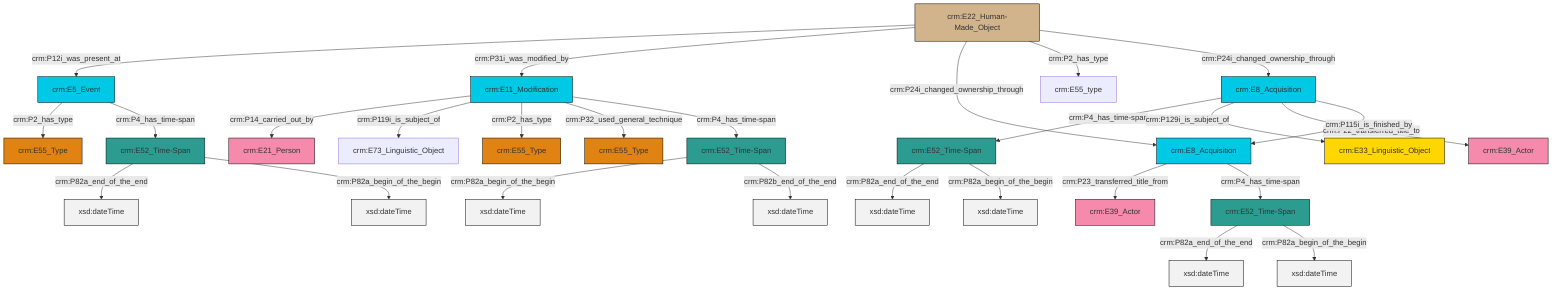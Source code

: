graph TD
classDef Literal fill:#f2f2f2,stroke:#000000;
classDef CRM_Entity fill:#FFFFFF,stroke:#000000;
classDef Temporal_Entity fill:#00C9E6, stroke:#000000;
classDef Type fill:#E18312, stroke:#000000;
classDef Time-Span fill:#2C9C91, stroke:#000000;
classDef Appellation fill:#FFEB7F, stroke:#000000;
classDef Place fill:#008836, stroke:#000000;
classDef Persistent_Item fill:#B266B2, stroke:#000000;
classDef Conceptual_Object fill:#FFD700, stroke:#000000;
classDef Physical_Thing fill:#D2B48C, stroke:#000000;
classDef Actor fill:#f58aad, stroke:#000000;
classDef PC_Classes fill:#4ce600, stroke:#000000;
classDef Multi fill:#cccccc,stroke:#000000;

6["crm:E8_Acquisition"]:::Temporal_Entity -->|crm:P4_has_time-span| 7["crm:E52_Time-Span"]:::Time-Span
8["crm:E22_Human-Made_Object"]:::Physical_Thing -->|crm:P12i_was_present_at| 9["crm:E5_Event"]:::Temporal_Entity
10["crm:E52_Time-Span"]:::Time-Span -->|crm:P82a_end_of_the_end| 11[xsd:dateTime]:::Literal
6["crm:E8_Acquisition"]:::Temporal_Entity -->|crm:P129i_is_subject_of| 14["crm:E33_Linguistic_Object"]:::Conceptual_Object
15["crm:E11_Modification"]:::Temporal_Entity -->|crm:P14_carried_out_by| 4["crm:E21_Person"]:::Actor
16["crm:E52_Time-Span"]:::Time-Span -->|crm:P82a_begin_of_the_begin| 17[xsd:dateTime]:::Literal
7["crm:E52_Time-Span"]:::Time-Span -->|crm:P82a_end_of_the_end| 18[xsd:dateTime]:::Literal
7["crm:E52_Time-Span"]:::Time-Span -->|crm:P82a_begin_of_the_begin| 19[xsd:dateTime]:::Literal
15["crm:E11_Modification"]:::Temporal_Entity -->|crm:P119i_is_subject_of| 23["crm:E73_Linguistic_Object"]:::Default
15["crm:E11_Modification"]:::Temporal_Entity -->|crm:P2_has_type| 2["crm:E55_Type"]:::Type
8["crm:E22_Human-Made_Object"]:::Physical_Thing -->|crm:P31i_was_modified_by| 15["crm:E11_Modification"]:::Temporal_Entity
6["crm:E8_Acquisition"]:::Temporal_Entity -->|crm:P22_transferred_title_to| 25["crm:E39_Actor"]:::Actor
12["crm:E8_Acquisition"]:::Temporal_Entity -->|crm:P23_transferred_title_from| 20["crm:E39_Actor"]:::Actor
12["crm:E8_Acquisition"]:::Temporal_Entity -->|crm:P4_has_time-span| 10["crm:E52_Time-Span"]:::Time-Span
8["crm:E22_Human-Made_Object"]:::Physical_Thing -->|crm:P24i_changed_ownership_through| 12["crm:E8_Acquisition"]:::Temporal_Entity
6["crm:E8_Acquisition"]:::Temporal_Entity -->|crm:P115i_is_finished_by| 12["crm:E8_Acquisition"]:::Temporal_Entity
8["crm:E22_Human-Made_Object"]:::Physical_Thing -->|crm:P2_has_type| 27["crm:E55_type"]:::Default
8["crm:E22_Human-Made_Object"]:::Physical_Thing -->|crm:P24i_changed_ownership_through| 6["crm:E8_Acquisition"]:::Temporal_Entity
15["crm:E11_Modification"]:::Temporal_Entity -->|crm:P32_used_general_technique| 35["crm:E55_Type"]:::Type
0["crm:E52_Time-Span"]:::Time-Span -->|crm:P82a_end_of_the_end| 38[xsd:dateTime]:::Literal
10["crm:E52_Time-Span"]:::Time-Span -->|crm:P82a_begin_of_the_begin| 39[xsd:dateTime]:::Literal
9["crm:E5_Event"]:::Temporal_Entity -->|crm:P2_has_type| 29["crm:E55_Type"]:::Type
0["crm:E52_Time-Span"]:::Time-Span -->|crm:P82a_begin_of_the_begin| 41[xsd:dateTime]:::Literal
16["crm:E52_Time-Span"]:::Time-Span -->|crm:P82b_end_of_the_end| 42[xsd:dateTime]:::Literal
15["crm:E11_Modification"]:::Temporal_Entity -->|crm:P4_has_time-span| 16["crm:E52_Time-Span"]:::Time-Span
9["crm:E5_Event"]:::Temporal_Entity -->|crm:P4_has_time-span| 0["crm:E52_Time-Span"]:::Time-Span